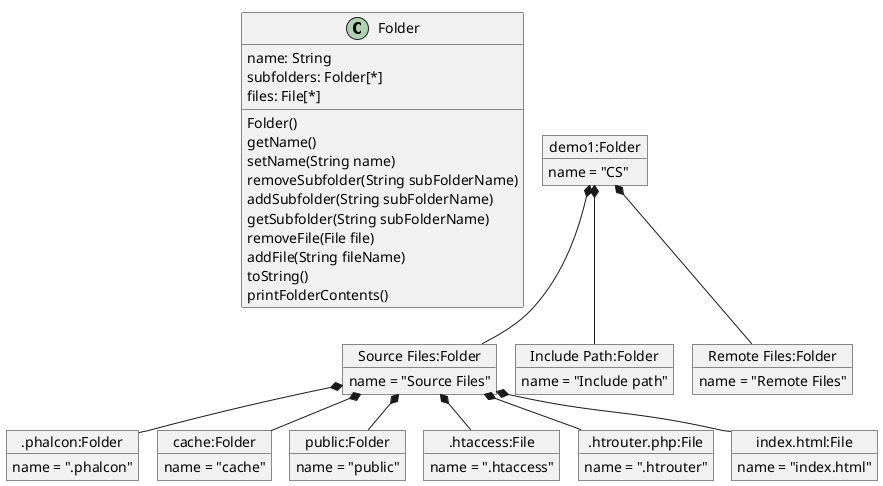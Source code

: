 @startuml
!pragma layout smetana

class Folder
{
    name: String
    subfolders: Folder[*]
    files: File[*]

    Folder()
    getName()
    setName(String name)
    removeSubfolder(String subFolderName)
    addSubfolder(String subFolderName)
    getSubfolder(String subFolderName)
    removeFile(File file)
    addFile(String fileName)
    toString()
    printFolderContents()
}

object "demo1:Folder" as demo1 {
    name = "CS"
}

object "Source Files:Folder" as SourceFiles {
    name = "Source Files"
}
demo1 *-- SourceFiles

object "Include Path:Folder" as IncludePath {
    name = "Include path"
}
demo1 *-- IncludePath

object "Remote Files:Folder" as RemoteFiles {
    name = "Remote Files"
}
demo1 *-- RemoteFiles

object ".phalcon:Folder" as phalcon {
    name = ".phalcon"
}
SourceFiles *-- phalcon

object "cache:Folder" as cache {
    name = "cache"
}
SourceFiles *-- cache

object "public:Folder" as public {
    name = "public"
}
SourceFiles *-- public

object ".htaccess:File" as htaccess {
    name = ".htaccess"
}
SourceFiles *-- htaccess

object ".htrouter.php:File" as htroutephp {
    name = ".htrouter"
}
SourceFiles *-- htroutephp

object "index.html:File" as indexhtml {
    name = "index.html"
}
SourceFiles *-- indexhtml
@enduml
